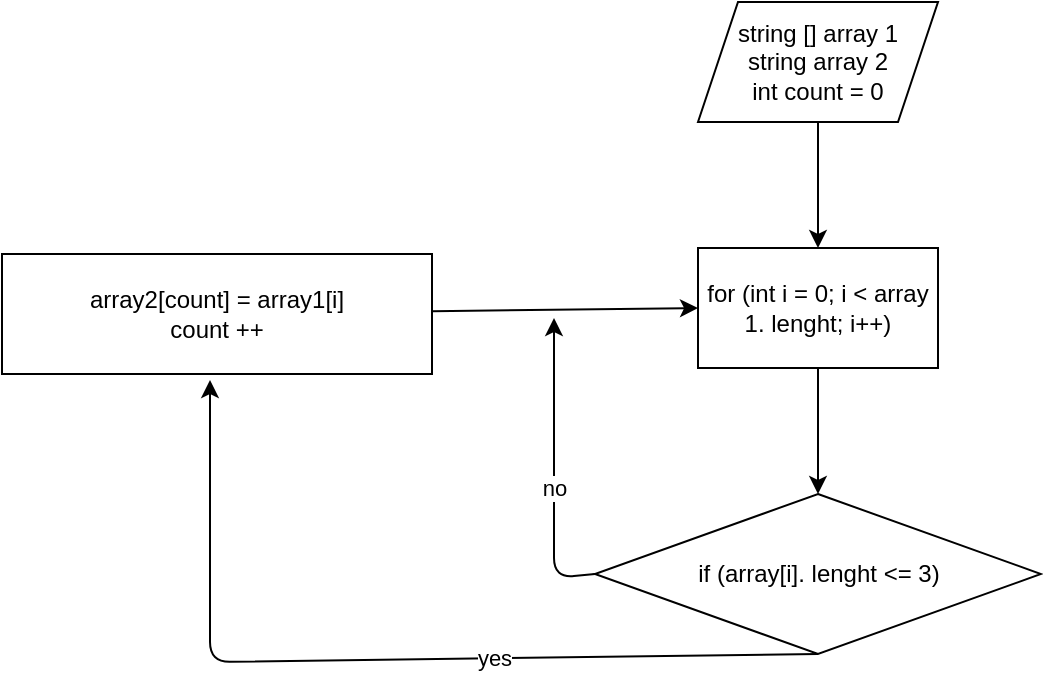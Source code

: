 <mxfile>
    <diagram id="Pe56Q72684GL7zC_SmQs" name="Page-1">
        <mxGraphModel dx="1442" dy="524" grid="0" gridSize="10" guides="1" tooltips="1" connect="1" arrows="1" fold="1" page="0" pageScale="1" pageWidth="827" pageHeight="1169" math="0" shadow="0">
            <root>
                <mxCell id="0"/>
                <mxCell id="1" parent="0"/>
                <mxCell id="4" style="edgeStyle=none;html=1;" edge="1" parent="1" source="2" target="3">
                    <mxGeometry relative="1" as="geometry"/>
                </mxCell>
                <mxCell id="2" value="string [] array 1&lt;br&gt;string array 2&lt;br&gt;int count = 0" style="shape=parallelogram;perimeter=parallelogramPerimeter;whiteSpace=wrap;html=1;fixedSize=1;" vertex="1" parent="1">
                    <mxGeometry x="334" y="52" width="120" height="60" as="geometry"/>
                </mxCell>
                <mxCell id="6" style="edgeStyle=none;html=1;entryX=0.5;entryY=0;entryDx=0;entryDy=0;" edge="1" parent="1" source="3" target="5">
                    <mxGeometry relative="1" as="geometry"/>
                </mxCell>
                <mxCell id="3" value="for (int i = 0; i &amp;lt; array 1. lenght; i++)" style="rounded=0;whiteSpace=wrap;html=1;" vertex="1" parent="1">
                    <mxGeometry x="334" y="175" width="120" height="60" as="geometry"/>
                </mxCell>
                <mxCell id="9" style="edgeStyle=none;html=1;exitX=0.5;exitY=1;exitDx=0;exitDy=0;" edge="1" parent="1" source="5">
                    <mxGeometry relative="1" as="geometry">
                        <mxPoint x="90" y="241" as="targetPoint"/>
                        <Array as="points">
                            <mxPoint x="90" y="382"/>
                        </Array>
                    </mxGeometry>
                </mxCell>
                <mxCell id="12" value="yes" style="edgeLabel;html=1;align=center;verticalAlign=middle;resizable=0;points=[];" vertex="1" connectable="0" parent="9">
                    <mxGeometry x="-0.272" relative="1" as="geometry">
                        <mxPoint as="offset"/>
                    </mxGeometry>
                </mxCell>
                <mxCell id="11" style="edgeStyle=none;html=1;exitX=0;exitY=0.5;exitDx=0;exitDy=0;" edge="1" parent="1" source="5">
                    <mxGeometry relative="1" as="geometry">
                        <mxPoint x="262" y="210" as="targetPoint"/>
                        <Array as="points">
                            <mxPoint x="262" y="340"/>
                        </Array>
                    </mxGeometry>
                </mxCell>
                <mxCell id="13" value="no" style="edgeLabel;html=1;align=center;verticalAlign=middle;resizable=0;points=[];" vertex="1" connectable="0" parent="11">
                    <mxGeometry x="-0.129" relative="1" as="geometry">
                        <mxPoint as="offset"/>
                    </mxGeometry>
                </mxCell>
                <mxCell id="5" value="if (array[i]. lenght &amp;lt;= 3)" style="rhombus;whiteSpace=wrap;html=1;" vertex="1" parent="1">
                    <mxGeometry x="282.5" y="298" width="223" height="80" as="geometry"/>
                </mxCell>
                <mxCell id="10" style="edgeStyle=none;html=1;entryX=0;entryY=0.5;entryDx=0;entryDy=0;" edge="1" parent="1" source="7" target="3">
                    <mxGeometry relative="1" as="geometry"/>
                </mxCell>
                <mxCell id="7" value="array2[count] = array1[i]&lt;br&gt;count ++" style="rounded=0;whiteSpace=wrap;html=1;" vertex="1" parent="1">
                    <mxGeometry x="-14" y="178" width="215" height="60" as="geometry"/>
                </mxCell>
            </root>
        </mxGraphModel>
    </diagram>
</mxfile>